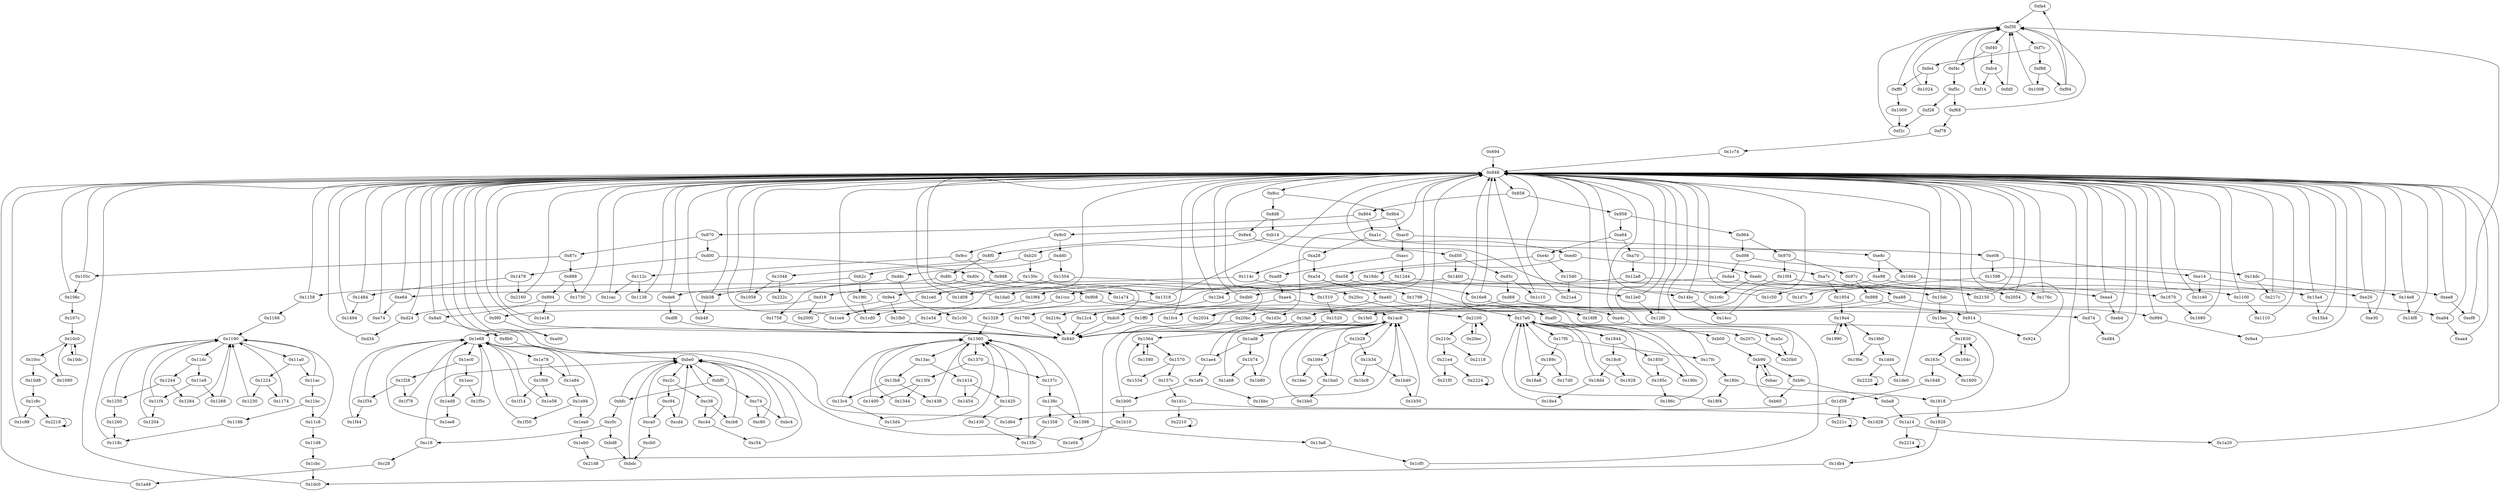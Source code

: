 digraph "" {
	"0xfa4"	 [opcode="[u'ldr', u'mov', u'ldr', u'str', u'ldr', u'add', u'str', u'b']"];
	"0xf30"	 [opcode="[u'mov', u'ldr', u'cmp', u'b']"];
	"0xfa4" -> "0xf30";
	"0xc0c"	 [opcode="[u'ldr', u'cmp', u'b']"];
	"0xc18"	 [opcode="[u'ldr', u'cmp', u'mov', u'b']"];
	"0xc0c" -> "0xc18";
	"0xbd8"	 [opcode="[u'mov']"];
	"0xc0c" -> "0xbd8";
	"0xc94"	 [opcode="[u'ldr', u'cmp', u'b']"];
	"0xca0"	 [opcode="[u'ldr', u'cmp', u'mov', u'b']"];
	"0xc94" -> "0xca0";
	"0xcd4"	 [opcode="[u'ldr', u'mov', u'ldr', u'mov', u'strb', u'mov', u'mov', u'ldr', u'add', u'str', u'b']"];
	"0xc94" -> "0xcd4";
	"0xd18"	 [opcode="[u'ldr', u'cmp', u'b']"];
	"0xd24"	 [opcode="[u'ldr', u'cmp', u'mov', u'b']"];
	"0xd18" -> "0xd24";
	"0x2000"	 [opcode="[u'ldr', u'str', u'str', u'mov', u'mov', u'mov', u'bl', u'mov', u'ldr', u'ldr', u'ldr', u'mov', u'b']"];
	"0xd18" -> "0x2000";
	"0x17e0"	 [opcode="[u'mov', u'ldr', u'cmp', u'b']"];
	"0x17f0"	 [opcode="[u'ldr', u'cmp', u'b']"];
	"0x17e0" -> "0x17f0";
	"0x1844"	 [opcode="[u'ldr', u'cmp', u'b']"];
	"0x17e0" -> "0x1844";
	"0xe58"	 [opcode="[u'ldr', u'cmp', u'b']"];
	"0x207c"	 [opcode="[u'ldr', u'str', u'str', u'mov', u'mov', u'mov', u'bl', u'mov', u'ldr', u'ldr', u'ldr', u'mov', u'add']"];
	"0xe58" -> "0x207c";
	"0xe64"	 [opcode="[u'ldr', u'cmp', u'mov', u'b']"];
	"0xe58" -> "0xe64";
	"0x1850"	 [opcode="[u'ldr', u'cmp', u'b']"];
	"0x185c"	 [opcode="[u'ldr', u'cmp', u'mov', u'b']"];
	"0x1850" -> "0x185c";
	"0x190c"	 [opcode="[u'str', u'mov', u'ldr', u'cmp', u'ldr', u'mov', u'b']"];
	"0x1850" -> "0x190c";
	"0x1990"	 [opcode="[u'ldr', u'ldr', u'add', u'str', u'mov']"];
	"0x19a4"	 [opcode="[u'ldr', u'cmp', u'b']"];
	"0x1990" -> "0x19a4";
	"0x1494"	 [opcode="[u'ldr', u'cmp', u'mov', u'mov', u'strb', u'ldr', u'b']"];
	"0x848"	 [opcode="[u'mov', u'ldr', u'cmp', u'b']"];
	"0x1494" -> "0x848";
	"0xd84"	 [opcode="[u'ldr', u'ldrb', u'strb', u'ldr', u'b']"];
	"0xd84" -> "0x848";
	"0x1798"	 [opcode="[u'ldr', u'ldr', u'b']"];
	"0x1798" -> "0x17e0";
	"0x1284"	 [opcode="[u'ldr', u'ldr', u'mov', u'strb', u'mov', u'ldr', u'add', u'str', u'b']"];
	"0x1190"	 [opcode="[u'mov', u'ldr', u'cmp', u'b']"];
	"0x1284" -> "0x1190";
	"0x164c"	 [opcode="[u'ldr', u'ldr', u'add', u'str', u'mov', u'b']"];
	"0x1630"	 [opcode="[u'ldr', u'cmp', u'b']"];
	"0x164c" -> "0x1630";
	"0x9e4"	 [opcode="[u'ldr', u'cmp', u'b']"];
	"0x1fb0"	 [opcode="[u'ldrb', u'ldr', u'ldr', u'b']"];
	"0x9e4" -> "0x1fb0";
	"0x9f0"	 [opcode="[u'ldr', u'cmp', u'mov', u'b']"];
	"0x9e4" -> "0x9f0";
	"0x10f4"	 [opcode="[u'ldr', u'cmp', u'b']"];
	"0x20bc"	 [opcode="[u'ldrb', u'ldr', u'ldr', u'b']"];
	"0x10f4" -> "0x20bc";
	"0x1100"	 [opcode="[u'ldr', u'cmp', u'mov', u'b']"];
	"0x10f4" -> "0x1100";
	"0x21e4"	 [opcode="[u'ldr', u'cmp', u'b']"];
	"0x2224"	 [opcode="[u'b']"];
	"0x21e4" -> "0x2224";
	"0x21f0"	 [opcode="[u'ldr', u'mov', u'strb', u'ldr', u'sub', u'str', u'ldr', u'b']"];
	"0x21e4" -> "0x21f0";
	"0x186c"	 [opcode="[u'ldr', u'mov', u'ldr', u'str', u'ldr', u'add', u'str', u'b']"];
	"0x186c" -> "0x17e0";
	"0x16f8"	 [opcode="[u'ldr', u'ldr', u'smull', u'asr', u'add', u'str', u'ldr', u'b']"];
	"0x16f8" -> "0x848";
	"0x13c4"	 [opcode="[u'ldr', u'cmp', u'mov', u'b']"];
	"0x1360"	 [opcode="[u'mov', u'ldr', u'cmp', u'b']"];
	"0x13c4" -> "0x1360";
	"0x13d4"	 [opcode="[u'ldr', u'mov', u'ldr', u'str', u'ldr', u'add', u'str', u'b']"];
	"0x13c4" -> "0x13d4";
	"0xcb8"	 [opcode="[u'str', u'mov', u'ldr', u'cmp', u'ldr', u'mov', u'b']"];
	"0xbe0"	 [opcode="[u'mov', u'ldr', u'cmp', u'b']"];
	"0xcb8" -> "0xbe0";
	"0x1648"	 [opcode="[u'b']"];
	"0x1d58"	 [opcode="[u'ldr', u'cmp', u'b']"];
	"0x1648" -> "0x1d58";
	"0xcb0"	 [opcode="[u'ldr', u'b']"];
	"0xbdc"	 [opcode="[u'ldr']"];
	"0xcb0" -> "0xbdc";
	"0x185c" -> "0x17e0";
	"0x185c" -> "0x186c";
	"0x2100"	 [opcode="[u'ldr', u'cmp', u'b']"];
	"0x20ec"	 [opcode="[u'ldr', u'ldr', u'add', u'str', u'mov']"];
	"0x2100" -> "0x20ec";
	"0x210c"	 [opcode="[u'ldr', u'cmp', u'b']"];
	"0x2100" -> "0x210c";
	"0x87c"	 [opcode="[u'ldr', u'cmp', u'b']"];
	"0x888"	 [opcode="[u'ldr', u'cmp', u'b']"];
	"0x87c" -> "0x888";
	"0x105c"	 [opcode="[u'ldr', u'cmp', u'ldr', u'b']"];
	"0x87c" -> "0x105c";
	"0x988"	 [opcode="[u'ldr', u'cmp', u'b']"];
	"0x994"	 [opcode="[u'ldr', u'cmp', u'mov', u'b']"];
	"0x988" -> "0x994";
	"0x1fa0"	 [opcode="[u'ldrb', u'ldr', u'ldr', u'b']"];
	"0x988" -> "0x1fa0";
	"0x1ac8"	 [opcode="[u'mov', u'ldr', u'cmp', u'b']"];
	"0x1ad8"	 [opcode="[u'ldr', u'cmp', u'b']"];
	"0x1ac8" -> "0x1ad8";
	"0x1b28"	 [opcode="[u'ldr', u'cmp', u'b']"];
	"0x1ac8" -> "0x1b28";
	"0x1e68"	 [opcode="[u'mov', u'ldr', u'cmp', u'b']"];
	"0x1e78"	 [opcode="[u'ldr', u'cmp', u'b']"];
	"0x1e68" -> "0x1e78";
	"0x1ec0"	 [opcode="[u'ldr', u'cmp', u'b']"];
	"0x1e68" -> "0x1ec0";
	"0x1a14"	 [opcode="[u'ldr', u'cmp', u'b']"];
	"0x1a20"	 [opcode="[u'ldr', u'mov', u'strb', u'ldr', u'sub', u'str', u'ldr', u'b']"];
	"0x1a14" -> "0x1a20";
	"0x2214"	 [opcode="[u'b']"];
	"0x1a14" -> "0x2214";
	"0x97c"	 [opcode="[u'ldr', u'cmp', u'b']"];
	"0x97c" -> "0x988";
	"0x176c"	 [opcode="[u'ldr', u'ldr', u'b']"];
	"0x97c" -> "0x176c";
	"0x1c6c"	 [opcode="[u'ldr', u'b']"];
	"0x1c6c" -> "0x848";
	"0xb38"	 [opcode="[u'ldr', u'cmp', u'mov', u'b']"];
	"0xb38" -> "0x848";
	"0xb48"	 [opcode="[u'ldrb', u'ldr', u'ldr', u'cmp', u'mov', u'b']"];
	"0xb38" -> "0xb48";
	"0x1420"	 [opcode="[u'ldr', u'cmp', u'mov', u'b']"];
	"0x1420" -> "0x1360";
	"0x1430"	 [opcode="[u'ldr', u'b']"];
	"0x1420" -> "0x1430";
	"0x870"	 [opcode="[u'ldr', u'cmp', u'b']"];
	"0x870" -> "0x87c";
	"0xd00"	 [opcode="[u'ldr', u'cmp', u'b']"];
	"0x870" -> "0xd00";
	"0x1cd0"	 [opcode="[u'ldr', u'sub', u'ldr', u'b']"];
	"0x1cd0" -> "0x848";
	"0x2034"	 [opcode="[u'ldr', u'cmp', u'mov', u'mov', u'strb', u'ldr', u'b']"];
	"0x2034" -> "0x848";
	"0x1250"	 [opcode="[u'ldr', u'cmp', u'mov', u'b']"];
	"0x1260"	 [opcode="[u'ldr', u'b']"];
	"0x1250" -> "0x1260";
	"0x1250" -> "0x1190";
	"0x8e4"	 [opcode="[u'ldr', u'cmp', u'b']"];
	"0x8f0"	 [opcode="[u'ldr', u'cmp', u'b']"];
	"0x8e4" -> "0x8f0";
	"0xd50"	 [opcode="[u'ldr', u'cmp', u'b']"];
	"0x8e4" -> "0xd50";
	"0x1158"	 [opcode="[u'ldr', u'cmp', u'mov', u'b']"];
	"0x1158" -> "0x848";
	"0x1168"	 [opcode="[u'ldr', u'ldr', u'b']"];
	"0x1158" -> "0x1168";
	"0x1b00"	 [opcode="[u'ldr', u'cmp', u'mov', u'b']"];
	"0x1b00" -> "0x1ac8";
	"0x1b10"	 [opcode="[u'b']"];
	"0x1b00" -> "0x1b10";
	"0x970"	 [opcode="[u'ldr', u'cmp', u'b']"];
	"0x970" -> "0x10f4";
	"0x970" -> "0x97c";
	"0xe14"	 [opcode="[u'ldr', u'cmp', u'b']"];
	"0x1c40"	 [opcode="[u'ldr', u'ldr', u'b']"];
	"0xe14" -> "0x1c40";
	"0xe20"	 [opcode="[u'ldr', u'cmp', u'mov', u'b']"];
	"0xe14" -> "0xe20";
	"0x1510"	 [opcode="[u'ldr', u'cmp', u'mov', u'b']"];
	"0x1510" -> "0x848";
	"0x1520"	 [opcode="[u'ldr', u'ldr', u'str', u'ldr', u'b']"];
	"0x1510" -> "0x1520";
	"0x11ac"	 [opcode="[u'ldr', u'cmp', u'mov', u'b']"];
	"0x11bc"	 [opcode="[u'ldr', u'cmp', u'b']"];
	"0x11ac" -> "0x11bc";
	"0x11ac" -> "0x1190";
	"0xfe4"	 [opcode="[u'ldr', u'cmp', u'b']"];
	"0xff0"	 [opcode="[u'ldr', u'cmp', u'mov', u'b']"];
	"0xfe4" -> "0xff0";
	"0x1024"	 [opcode="[u'ldr', u'ldr', u'mov', u'strb', u'mov', u'ldr', u'add', u'str', u'b']"];
	"0xfe4" -> "0x1024";
	"0xa28"	 [opcode="[u'ldr', u'cmp', u'b']"];
	"0xa34"	 [opcode="[u'ldr', u'cmp', u'b']"];
	"0xa28" -> "0xa34";
	"0x114c"	 [opcode="[u'ldr', u'cmp', u'b']"];
	"0xa28" -> "0x114c";
	"0xf94"	 [opcode="[u'ldr', u'cmp', u'mov', u'b']"];
	"0xf94" -> "0xfa4";
	"0xf94" -> "0xf30";
	"0x1454"	 [opcode="[u'ldr', u'ldr', u'mov', u'strb', u'mov', u'ldr', u'add', u'str', u'b']"];
	"0x1454" -> "0x1360";
	"0x1328"	 [opcode="[u'ldr', u'ldr', u'smull', u'asr', u'add', u'ldr', u'b']"];
	"0x1328" -> "0x1360";
	"0xf88"	 [opcode="[u'ldr', u'cmp', u'b']"];
	"0xf88" -> "0xf94";
	"0x1008"	 [opcode="[u'str', u'mov', u'ldr', u'cmp', u'ldr', u'mov', u'b']"];
	"0xf88" -> "0x1008";
	"0x180c"	 [opcode="[u'ldr', u'cmp', u'b']"];
	"0x18f4"	 [opcode="[u'ldr', u'mov', u'b']"];
	"0x180c" -> "0x18f4";
	"0x1818"	 [opcode="[u'ldr', u'cmp', u'mov', u'b']"];
	"0x180c" -> "0x1818";
	"0xbf0"	 [opcode="[u'ldr', u'cmp', u'b']"];
	"0xbe0" -> "0xbf0";
	"0xc2c"	 [opcode="[u'ldr', u'cmp', u'b']"];
	"0xbe0" -> "0xc2c";
	"0x11e8"	 [opcode="[u'ldr', u'cmp', u'b']"];
	"0x1268"	 [opcode="[u'str', u'mov', u'ldr', u'cmp', u'ldr', u'mov', u'b']"];
	"0x11e8" -> "0x1268";
	"0x11f4"	 [opcode="[u'ldr', u'cmp', u'mov', u'b']"];
	"0x11e8" -> "0x11f4";
	"0x12b4"	 [opcode="[u'ldr', u'cmp', u'mov', u'b']"];
	"0x12b4" -> "0x848";
	"0x12c4"	 [opcode="[u'ldrb', u'ldr', u'ldr', u'b']"];
	"0x12b4" -> "0x12c4";
	"0x1600"	 [opcode="[u'ldr', u'ldr', u'ldr', u'mov', u'add', u'strb', u'ldr', u'str', u'ldr', u'add', u'str', u'ldr']"];
	"0x1600" -> "0x1630";
	"0x1c8c"	 [opcode="[u'ldr', u'cmp', u'b']"];
	"0x2218"	 [opcode="[u'b']"];
	"0x1c8c" -> "0x2218";
	"0x1c98"	 [opcode="[u'ldr', u'mov', u'strb', u'ldr', u'b']"];
	"0x1c8c" -> "0x1c98";
	"0xd68"	 [opcode="[u'ldr', u'cmp', u'b']"];
	"0xd68" -> "0x2034";
	"0xd74"	 [opcode="[u'ldr', u'cmp', u'mov', u'b']"];
	"0xd68" -> "0xd74";
	"0xc44"	 [opcode="[u'ldr', u'cmp', u'mov', u'b']"];
	"0xc44" -> "0xbe0";
	"0xc54"	 [opcode="[u'ldr', u'mov', u'ldr', u'str', u'ldr', u'add', u'str', u'b']"];
	"0xc44" -> "0xc54";
	"0xa94"	 [opcode="[u'ldr', u'cmp', u'mov', u'b']"];
	"0xa94" -> "0x848";
	"0xaa4"	 [opcode="[u'ldr', u'cmp', u'mov', u'mov', u'strb', u'ldr', u'b']"];
	"0xa94" -> "0xaa4";
	"0xef8"	 [opcode="[u'ldr', u'ldr', u'smull', u'asr', u'add', u'ldr', u'b']"];
	"0xef8" -> "0xf30";
	"0x217c"	 [opcode="[u'ldr', u'str', u'ldr', u'ldr', u'ldr', u'ldr', u'ldr', u'cmp', u'mov', u'b']"];
	"0x217c" -> "0x848";
	"0xdc0"	 [opcode="[u'ldrb', u'ldr', u'ldr', u'b']"];
	"0x840"	 [opcode="[u'cmp', u'mov']"];
	"0xdc0" -> "0x840";
	"0x20b0"	 [opcode="[u'str', u'ldr', u'b']"];
	"0x207c" -> "0x20b0";
	"0x1d08"	 [opcode="[u'ldr', u'sub', u'ldr', u'b']"];
	"0x1d08" -> "0x848";
	"0xacc"	 [opcode="[u'ldr', u'cmp', u'b']"];
	"0xad8"	 [opcode="[u'ldr', u'cmp', u'b']"];
	"0xacc" -> "0xad8";
	"0x12d4"	 [opcode="[u'ldr', u'cmp', u'b']"];
	"0xacc" -> "0x12d4";
	"0xf28"	 [opcode="[u'mov']"];
	"0xf2c"	 [opcode="[u'ldr']"];
	"0xf28" -> "0xf2c";
	"0xca0" -> "0xcb0";
	"0xca0" -> "0xbe0";
	"0x1670"	 [opcode="[u'ldr', u'cmp', u'mov', u'b']"];
	"0x1670" -> "0x848";
	"0x1680"	 [opcode="[u'ldr', u'cmp', u'mov', u'mov', u'strb', u'ldr', u'b']"];
	"0x1670" -> "0x1680";
	"0x1ba0"	 [opcode="[u'ldr', u'cmp', u'mov', u'b']"];
	"0x1ba0" -> "0x1ac8";
	"0x1bb0"	 [opcode="[u'ldr', u'ldr', u'b']"];
	"0x1ba0" -> "0x1bb0";
	"0x1db4"	 [opcode="[u'ldr', u'ldr', u'mvn']"];
	"0x1dc0"	 [opcode="[u'mla', u'ldr', u'b']"];
	"0x1db4" -> "0x1dc0";
	"0x21a4"	 [opcode="[u'ldr', u'str', u'str', u'mov', u'mov', u'mov', u'bl', u'mov', u'ldr', u'ldr', u'ldr', u'mov', u'b']"];
	"0x21a4" -> "0x848";
	"0x107c"	 [opcode="[u'ldr', u'ldr', u'str', u'ldr', u'b']"];
	"0x10c0"	 [opcode="[u'ldr', u'cmp', u'b']"];
	"0x107c" -> "0x10c0";
	"0xac0"	 [opcode="[u'ldr', u'cmp', u'b']"];
	"0xac0" -> "0xacc";
	"0xe8c"	 [opcode="[u'ldr', u'cmp', u'b']"];
	"0xac0" -> "0xe8c";
	"0x1110"	 [opcode="[u'ldr', u'cmp', u'mov', u'mov', u'strb', u'ldr', u'b']"];
	"0x1110" -> "0x848";
	"0x18f4" -> "0x17e0";
	"0x1b74"	 [opcode="[u'ldr', u'cmp', u'b']"];
	"0x1ad8" -> "0x1b74";
	"0x1ae4"	 [opcode="[u'ldr', u'cmp', u'mov', u'b']"];
	"0x1ad8" -> "0x1ae4";
	"0x1a20" -> "0x848";
	"0xdd0"	 [opcode="[u'ldr', u'cmp', u'b']"];
	"0xddc"	 [opcode="[u'ldr', u'cmp', u'b']"];
	"0xdd0" -> "0xddc";
	"0x1504"	 [opcode="[u'ldr', u'cmp', u'b']"];
	"0xdd0" -> "0x1504";
	"0x1e34"	 [opcode="[u'ldr', u'ldr', u'b']"];
	"0x1e34" -> "0x1e68";
	"0x1b40"	 [opcode="[u'ldr', u'cmp', u'mov', u'b']"];
	"0x1b40" -> "0x1ac8";
	"0x1b50"	 [opcode="[u'ldr', u'mov', u'ldr', u'str', u'ldr', u'add', u'str', u'b']"];
	"0x1b40" -> "0x1b50";
	"0x19f4"	 [opcode="[u'mov', u'b']"];
	"0xad8" -> "0x19f4";
	"0xae4"	 [opcode="[u'ldr', u'cmp', u'b']"];
	"0xad8" -> "0xae4";
	"0x1de0"	 [opcode="[u'ldr', u'mov', u'strb', u'ldr', u'sub', u'str', u'ldr', u'b']"];
	"0x1de0" -> "0x848";
	"0x17fc"	 [opcode="[u'ldr', u'cmp', u'mov', u'b']"];
	"0x17fc" -> "0x17e0";
	"0x17fc" -> "0x180c";
	"0xa64"	 [opcode="[u'ldr', u'cmp', u'b']"];
	"0xe4c"	 [opcode="[u'ldr', u'cmp', u'b']"];
	"0xa64" -> "0xe4c";
	"0xa70"	 [opcode="[u'ldr', u'cmp', u'b']"];
	"0xa64" -> "0xa70";
	"0xbfc"	 [opcode="[u'ldr', u'cmp', u'mov', u'b']"];
	"0xbf0" -> "0xbfc";
	"0xc74"	 [opcode="[u'ldr', u'cmp', u'b']"];
	"0xbf0" -> "0xc74";
	"0xe4c" -> "0xe58";
	"0x15d0"	 [opcode="[u'ldr', u'cmp', u'b']"];
	"0xe4c" -> "0x15d0";
	"0x8b0"	 [opcode="[u'ldr', u'ldr', u'smull', u'asr', u'add', u'ldr', u'b']"];
	"0x8b0" -> "0xbe0";
	"0x13ac"	 [opcode="[u'ldr', u'cmp', u'b']"];
	"0x1360" -> "0x13ac";
	"0x1370"	 [opcode="[u'ldr', u'cmp', u'b']"];
	"0x1360" -> "0x1370";
	"0x8cc"	 [opcode="[u'ldr', u'cmp', u'b']"];
	"0x848" -> "0x8cc";
	"0x858"	 [opcode="[u'ldr', u'cmp', u'b']"];
	"0x848" -> "0x858";
	"0x924"	 [opcode="[u'mov', u'str', u'str', u'mov', u'mov', u'mov', u'bl', u'mov', u'ldr', u'ldr', u'ldr', u'mov', u'b']"];
	"0x924" -> "0x848";
	"0x1ed8"	 [opcode="[u'ldr', u'cmp', u'mov', u'b']"];
	"0x1ed8" -> "0x1e68";
	"0x1ee8"	 [opcode="[u'ldr', u'mov', u'ldr', u'str', u'ldr', u'add', u'str', u'b']"];
	"0x1ed8" -> "0x1ee8";
	"0x1168" -> "0x1190";
	"0x1c30"	 [opcode="[u'ldrb', u'ldr', u'ldr', u'b']"];
	"0x1c30" -> "0x840";
	"0x840" -> "0x848";
	"0xba8"	 [opcode="[u'b']"];
	"0xba8" -> "0x1a14";
	"0x1f28"	 [opcode="[u'ldr', u'cmp', u'b']"];
	"0x1f78"	 [opcode="[u'ldr', u'ldr', u'mov', u'strb', u'mov', u'ldr', u'add', u'str', u'b']"];
	"0x1f28" -> "0x1f78";
	"0x1f34"	 [opcode="[u'ldr', u'cmp', u'mov', u'b']"];
	"0x1f28" -> "0x1f34";
	"0x1e84"	 [opcode="[u'ldr', u'cmp', u'mov', u'b']"];
	"0x1e84" -> "0x1e68";
	"0x1e94"	 [opcode="[u'ldr', u'cmp', u'b']"];
	"0x1e84" -> "0x1e94";
	"0x1b34"	 [opcode="[u'ldr', u'cmp', u'b']"];
	"0x1b34" -> "0x1b40";
	"0x1bc8"	 [opcode="[u'str', u'mov', u'ldr', u'cmp', u'ldr', u'mov', u'b']"];
	"0x1b34" -> "0x1bc8";
	"0xf40"	 [opcode="[u'ldr', u'cmp', u'b']"];
	"0xf4c"	 [opcode="[u'ldr', u'cmp', u'mov', u'b']"];
	"0xf40" -> "0xf4c";
	"0xfc4"	 [opcode="[u'ldr', u'cmp', u'b']"];
	"0xf40" -> "0xfc4";
	"0x1000"	 [opcode="[u'ldr', u'b']"];
	"0xff0" -> "0x1000";
	"0xff0" -> "0xf30";
	"0xd24" -> "0x848";
	"0xd34"	 [opcode="[u'ldr', u'cmp', u'mov', u'mov', u'strb', u'ldr', u'b']"];
	"0xd24" -> "0xd34";
	"0xddc" -> "0x1c30";
	"0xde8"	 [opcode="[u'ldr', u'cmp', u'mov', u'b']"];
	"0xddc" -> "0xde8";
	"0x1c40" -> "0x848";
	"0xc80"	 [opcode="[u'ldr', u'ldr', u'str', u'mov', u'b']"];
	"0xc80" -> "0xbe0";
	"0x17f0" -> "0x17fc";
	"0x189c"	 [opcode="[u'ldr', u'cmp', u'b']"];
	"0x17f0" -> "0x189c";
	"0x20b0" -> "0x848";
	"0xbfc" -> "0xc0c";
	"0xbfc" -> "0xbe0";
	"0x2218" -> "0x2218";
	"0x1f44"	 [opcode="[u'ldr', u'ldr', u'b']"];
	"0x1f44" -> "0x1e68";
	"0x1844" -> "0x1850";
	"0x18c8"	 [opcode="[u'ldr', u'cmp', u'b']"];
	"0x1844" -> "0x18c8";
	"0x11c8"	 [opcode="[u'ldr', u'cmp', u'mov', u'b']"];
	"0x11d8"	 [opcode="[u'b']"];
	"0x11c8" -> "0x11d8";
	"0x11c8" -> "0x1190";
	"0xbac"	 [opcode="[u'ldr', u'ldr', u'add', u'str', u'mov', u'b']"];
	"0xb90"	 [opcode="[u'ldr', u'cmp', u'b']"];
	"0xbac" -> "0xb90";
	"0xf5c"	 [opcode="[u'ldr', u'cmp', u'b']"];
	"0xf4c" -> "0xf5c";
	"0xf4c" -> "0xf30";
	"0x1484"	 [opcode="[u'ldr', u'cmp', u'mov', u'b']"];
	"0x1484" -> "0x1494";
	"0x1484" -> "0x848";
	"0xeb4"	 [opcode="[u'ldrb', u'ldr', u'cmp', u'ldr', u'ldr', u'mov', u'b']"];
	"0xeb4" -> "0x848";
	"0xd98"	 [opcode="[u'ldr', u'cmp', u'b']"];
	"0xda4"	 [opcode="[u'ldr', u'cmp', u'b']"];
	"0xd98" -> "0xda4";
	"0x14dc"	 [opcode="[u'ldr', u'cmp', u'b']"];
	"0xd98" -> "0x14dc";
	"0x1cac"	 [opcode="[u'ldr', u'str', u'ldr', u'b']"];
	"0x1cac" -> "0x848";
	"0x1730"	 [opcode="[u'ldr', u'ldr', u'smull', u'asr', u'add', u'str', u'ldr', u'b']"];
	"0x888" -> "0x1730";
	"0x894"	 [opcode="[u'ldr', u'cmp', u'b']"];
	"0x888" -> "0x894";
	"0x21d8"	 [opcode="[u'ldr', u'b']"];
	"0x21d8" -> "0x848";
	"0x9cc"	 [opcode="[u'ldr', u'cmp', u'b']"];
	"0x9d8"	 [opcode="[u'ldr', u'cmp', u'b']"];
	"0x9cc" -> "0x9d8";
	"0x112c"	 [opcode="[u'ldr', u'cmp', u'b']"];
	"0x9cc" -> "0x112c";
	"0x9d8" -> "0x9e4";
	"0x1780"	 [opcode="[u'ldrb', u'ldr', u'ldr', u'b']"];
	"0x9d8" -> "0x1780";
	"0x1730" -> "0x848";
	"0x16e8"	 [opcode="[u'ldr', u'cmp', u'mov', u'b']"];
	"0x16e8" -> "0x16f8";
	"0x16e8" -> "0x848";
	"0xc38"	 [opcode="[u'ldr', u'cmp', u'b']"];
	"0xc38" -> "0xcb8";
	"0xc38" -> "0xc44";
	"0x19fc"	 [opcode="[u'ldr', u'b']"];
	"0x19fc" -> "0x1cd0";
	"0x13d4" -> "0x1360";
	"0x11bc" -> "0x11c8";
	"0x1188"	 [opcode="[u'mov']"];
	"0x11bc" -> "0x1188";
	"0x1630" -> "0x164c";
	"0x163c"	 [opcode="[u'ldr', u'cmp', u'b']"];
	"0x1630" -> "0x163c";
	"0x15a4"	 [opcode="[u'ldr', u'cmp', u'mov', u'b']"];
	"0x15a4" -> "0x848";
	"0x15b4"	 [opcode="[u'str', u'ldr', u'ldr', u'ldr', u'cmp', u'mov', u'b']"];
	"0x15a4" -> "0x15b4";
	"0x1d7c"	 [opcode="[u'ldr', u'cmp', u'mov', u'mov', u'strb', u'ldr', u'b']"];
	"0x1d7c" -> "0x848";
	"0x1bec"	 [opcode="[u'ldr', u'ldr', u'mov', u'strb', u'mov', u'ldr', u'add', u'str', u'b']"];
	"0x1bec" -> "0x1ac8";
	"0x9c0"	 [opcode="[u'ldr', u'cmp', u'b']"];
	"0x9c0" -> "0xdd0";
	"0x9c0" -> "0x9cc";
	"0x1e78" -> "0x1e84";
	"0x1f08"	 [opcode="[u'ldr', u'cmp', u'b']"];
	"0x1e78" -> "0x1f08";
	"0x1da0"	 [opcode="[u'ldr', u'ldr', u'str', u'ldr', u'b']"];
	"0x1da0" -> "0x848";
	"0x138c"	 [opcode="[u'ldr', u'cmp', u'b']"];
	"0x1398"	 [opcode="[u'ldr', u'cmp', u'mov', u'b']"];
	"0x138c" -> "0x1398";
	"0x1358"	 [opcode="[u'mov']"];
	"0x138c" -> "0x1358";
	"0x1024" -> "0xf30";
	"0xe64" -> "0x848";
	"0xe74"	 [opcode="[u'ldr', u'ldr', u'ldrb', u'str', u'ldr', u'b']"];
	"0xe64" -> "0xe74";
	"0x1ce4"	 [opcode="[u'str', u'ldr', u'b']"];
	"0x19f4" -> "0x1ce4";
	"0x163c" -> "0x1648";
	"0x163c" -> "0x1600";
	"0xb9c"	 [opcode="[u'ldr', u'cmp', u'b']"];
	"0xb9c" -> "0xba8";
	"0xb60"	 [opcode="[u'ldr', u'ldr', u'ldr', u'mov', u'add', u'strb', u'ldr', u'str', u'ldr', u'add', u'str', u'ldr']"];
	"0xb9c" -> "0xb60";
	"0x8fc"	 [opcode="[u'ldr', u'cmp', u'b']"];
	"0x8f0" -> "0x8fc";
	"0x1048"	 [opcode="[u'ldr', u'cmp', u'mov', u'b']"];
	"0x8f0" -> "0x1048";
	"0xa1c"	 [opcode="[u'ldr', u'cmp', u'b']"];
	"0xa1c" -> "0xa28";
	"0xe08"	 [opcode="[u'ldr', u'cmp', u'b']"];
	"0xa1c" -> "0xe08";
	"0x1fc4"	 [opcode="[u'ldr', u'cmp', u'mov', u'mov', u'strb', u'ldr', u'b']"];
	"0x1fc4" -> "0x848";
	"0xb00"	 [opcode="[u'ldr', u'ldr', u'str', u'ldr', u'b']"];
	"0xb00" -> "0xb90";
	"0x1ce0"	 [opcode="[u'mov']"];
	"0x1ce0" -> "0x1ce4";
	"0x1ce4" -> "0x848";
	"0x18e4"	 [opcode="[u'ldr', u'ldr', u'b']"];
	"0x18e4" -> "0x17e0";
	"0x2000" -> "0x848";
	"0x14cc"	 [opcode="[u'ldr', u'sub', u'ldr', u'b']"];
	"0x14cc" -> "0x848";
	"0x1244"	 [opcode="[u'ldr', u'cmp', u'b']"];
	"0x1244" -> "0x1284";
	"0x1244" -> "0x1250";
	"0x1f5c"	 [opcode="[u'str', u'mov', u'ldr', u'cmp', u'ldr', u'mov', u'b']"];
	"0x1f5c" -> "0x1e68";
	"0x1ab8"	 [opcode="[u'ldr', u'cmp', u'mov', u'mov']"];
	"0x1b74" -> "0x1ab8";
	"0x1b80"	 [opcode="[u'ldr', u'ldr', u'str', u'mov', u'b']"];
	"0x1b74" -> "0x1b80";
	"0x964"	 [opcode="[u'ldr', u'cmp', u'b']"];
	"0x964" -> "0x970";
	"0x964" -> "0xd98";
	"0x1c74"	 [opcode="[u'mov', u'mul', u'str', u'ldr', u'b']"];
	"0x1c74" -> "0x848";
	"0x1a74"	 [opcode="[u'ldr', u'ldr', u'smull', u'asr', u'add', u'str', u'ldr', u'ldr', u'b']"];
	"0x1a74" -> "0x1ac8";
	"0x15d0" -> "0x21a4";
	"0x15dc"	 [opcode="[u'ldr', u'cmp', u'mov', u'b']"];
	"0x15d0" -> "0x15dc";
	"0x112c" -> "0x1cac";
	"0x1138"	 [opcode="[u'ldr', u'cmp', u'mov', u'ldr', u'b']"];
	"0x112c" -> "0x1138";
	"0x1564"	 [opcode="[u'ldr', u'cmp', u'b']"];
	"0x1580"	 [opcode="[u'ldr', u'ldr', u'add', u'str', u'mov', u'b']"];
	"0x1564" -> "0x1580";
	"0x1570"	 [opcode="[u'ldr', u'cmp', u'b']"];
	"0x1564" -> "0x1570";
	"0xe08" -> "0xe14";
	"0x1598"	 [opcode="[u'ldr', u'cmp', u'b']"];
	"0xe08" -> "0x1598";
	"0x1680" -> "0x848";
	"0x1c98" -> "0x848";
	"0xb90" -> "0xbac";
	"0xb90" -> "0xb9c";
	"0x1758"	 [opcode="[u'ldrb', u'ldr', u'ldr', u'b']"];
	"0x8fc" -> "0x1758";
	"0x908"	 [opcode="[u'ldr', u'cmp', u'b']"];
	"0x8fc" -> "0x908";
	"0x20bc" -> "0x840";
	"0x1ea0"	 [opcode="[u'ldr', u'cmp', u'mov', u'b']"];
	"0x1ea0" -> "0x1e68";
	"0x1eb0"	 [opcode="[u'b']"];
	"0x1ea0" -> "0x1eb0";
	"0x20ec" -> "0x2100";
	"0x1230"	 [opcode="[u'ldr', u'ldr', u'str', u'mov', u'b']"];
	"0x1230" -> "0x1190";
	"0x15dc" -> "0x848";
	"0x15ec"	 [opcode="[u'ldr', u'ldr', u'str', u'ldr', u'b']"];
	"0x15dc" -> "0x15ec";
	"0xf14"	 [opcode="[u'ldr', u'cmp', u'mov', u'mov', u'b']"];
	"0xf14" -> "0xf30";
	"0x12f0"	 [opcode="[u'ldr', u'cmp', u'mov', u'mov', u'strb', u'ldr', u'b']"];
	"0x12f0" -> "0x848";
	"0xe98"	 [opcode="[u'ldr', u'cmp', u'b']"];
	"0xea4"	 [opcode="[u'ldr', u'cmp', u'mov', u'b']"];
	"0xe98" -> "0xea4";
	"0x1c50"	 [opcode="[u'ldr', u'cmp', u'mov', u'mov', u'strb', u'ldr', u'b']"];
	"0xe98" -> "0x1c50";
	"0x106c"	 [opcode="[u'ldr', u'cmp', u'mov', u'b']"];
	"0x106c" -> "0x107c";
	"0x106c" -> "0x848";
	"0xc74" -> "0xc80";
	"0xbc4"	 [opcode="[u'ldr', u'cmp', u'mov', u'mov', u'b']"];
	"0xc74" -> "0xbc4";
	"0x10dc"	 [opcode="[u'ldr', u'ldr', u'add', u'str', u'mov', u'b']"];
	"0x10dc" -> "0x10c0";
	"0x1d3c"	 [opcode="[u'ldrb', u'ldr', u'ldr', u'b']"];
	"0x1d3c" -> "0x840";
	"0xe74" -> "0x848";
	"0xe30"	 [opcode="[u'ldr', u'cmp', u'mov', u'mov', u'strb', u'ldr', u'b']"];
	"0xe30" -> "0x848";
	"0xd74" -> "0xd84";
	"0xd74" -> "0x848";
	"0xfc4" -> "0xf14";
	"0xfd0"	 [opcode="[u'ldr', u'ldr', u'str', u'mov', u'b']"];
	"0xfc4" -> "0xfd0";
	"0x1828"	 [opcode="[u'b']"];
	"0x1828" -> "0x1db4";
	"0xa88"	 [opcode="[u'ldr', u'cmp', u'b']"];
	"0xa88" -> "0xa94";
	"0x1fe0"	 [opcode="[u'ldrb', u'ldr', u'ldr', u'b']"];
	"0xa88" -> "0x1fe0";
	"0x190c" -> "0x17e0";
	"0x19bc"	 [opcode="[u'ldr', u'ldr', u'ldr', u'mov', u'add', u'strb', u'ldr', u'str', u'ldr', u'add', u'str', u'ldr', u'b']"];
	"0x19bc" -> "0x19a4";
	"0xee8"	 [opcode="[u'ldr', u'cmp', u'mov', u'b']"];
	"0xee8" -> "0xef8";
	"0xee8" -> "0x848";
	"0x1414"	 [opcode="[u'ldr', u'cmp', u'b']"];
	"0x13ac" -> "0x1414";
	"0x13b8"	 [opcode="[u'ldr', u'cmp', u'b']"];
	"0x13ac" -> "0x13b8";
	"0x1cbc"	 [opcode="[u'ldr', u'ldr', u'ldr', u'b']"];
	"0x11d8" -> "0x1cbc";
	"0x10d8"	 [opcode="[u'b']"];
	"0x10d8" -> "0x1c8c";
	"0x1664"	 [opcode="[u'ldr', u'cmp', u'b']"];
	"0x1664" -> "0x1670";
	"0x1664" -> "0x1d7c";
	"0x11dc"	 [opcode="[u'ldr', u'cmp', u'b']"];
	"0x11dc" -> "0x11e8";
	"0x11dc" -> "0x1244";
	"0x13a8"	 [opcode="[u'b']"];
	"0x1cf0"	 [opcode="[u'add', u'str', u'ldr', u'b']"];
	"0x13a8" -> "0x1cf0";
	"0x19b0"	 [opcode="[u'ldr', u'cmp', u'b']"];
	"0x19b0" -> "0x19bc";
	"0x1dd4"	 [opcode="[u'ldr', u'cmp', u'b']"];
	"0x19b0" -> "0x1dd4";
	"0x2160"	 [opcode="[u'ldr', u'mov', u'b']"];
	"0x2160" -> "0x848";
	"0x137c"	 [opcode="[u'ldr', u'cmp', u'mov', u'b']"];
	"0x137c" -> "0x1360";
	"0x137c" -> "0x138c";
	"0xdb0"	 [opcode="[u'ldr', u'cmp', u'mov', u'b']"];
	"0xdb0" -> "0xdc0";
	"0xdb0" -> "0x848";
	"0x9b4"	 [opcode="[u'ldr', u'cmp', u'b']"];
	"0x8cc" -> "0x9b4";
	"0x8d8"	 [opcode="[u'ldr', u'cmp', u'b']"];
	"0x8cc" -> "0x8d8";
	"0x1ae4" -> "0x1ac8";
	"0x1af4"	 [opcode="[u'ldr', u'cmp', u'b']"];
	"0x1ae4" -> "0x1af4";
	"0xa5c"	 [opcode="[u'mov', u'b']"];
	"0xa5c" -> "0x20b0";
	"0xf2c" -> "0xf30";
	"0x1414" -> "0x1420";
	"0x1414" -> "0x1454";
	"0xf5c" -> "0xf28";
	"0xf68"	 [opcode="[u'ldr', u'cmp', u'mov', u'b']"];
	"0xf5c" -> "0xf68";
	"0x1e04"	 [opcode="[u'ldr', u'b']"];
	"0x1e04" -> "0x848";
	"0xde8" -> "0x848";
	"0xdf8"	 [opcode="[u'ldrb', u'ldr', u'ldr', u'b']"];
	"0xde8" -> "0xdf8";
	"0x1dd4" -> "0x1de0";
	"0x2220"	 [opcode="[u'b']"];
	"0x1dd4" -> "0x2220";
	"0x1cbc" -> "0x1dc0";
	"0x1400"	 [opcode="[u'ldr', u'ldr', u'str', u'mov', u'b']"];
	"0x1400" -> "0x1360";
	"0x1b94"	 [opcode="[u'ldr', u'cmp', u'b']"];
	"0x1b94" -> "0x1ba0";
	"0x1b94" -> "0x1bec";
	"0x1ff0"	 [opcode="[u'ldrb', u'ldr', u'ldr', u'b']"];
	"0x1ff0" -> "0x840";
	"0x216c"	 [opcode="[u'ldrb', u'ldr', u'ldr', u'b']"];
	"0x216c" -> "0x840";
	"0x1370" -> "0x137c";
	"0x13f4"	 [opcode="[u'ldr', u'cmp', u'b']"];
	"0x1370" -> "0x13f4";
	"0x1f14"	 [opcode="[u'ldr', u'ldr', u'str', u'mov', u'b']"];
	"0x1f14" -> "0x1e68";
	"0x958"	 [opcode="[u'ldr', u'cmp', u'b']"];
	"0x858" -> "0x958";
	"0x864"	 [opcode="[u'ldr', u'cmp', u'b']"];
	"0x858" -> "0x864";
	"0x1ee8" -> "0x1e68";
	"0x914"	 [opcode="[u'ldr', u'cmp', u'mov', u'b']"];
	"0x914" -> "0x848";
	"0x914" -> "0x924";
	"0x1174"	 [opcode="[u'ldr', u'cmp', u'mov', u'mov', u'b']"];
	"0x1174" -> "0x1190";
	"0x12e0"	 [opcode="[u'ldr', u'cmp', u'mov', u'b']"];
	"0x12e0" -> "0x848";
	"0x12e0" -> "0x12f0";
	"0x1204"	 [opcode="[u'ldr', u'mov', u'ldr', u'str', u'ldr', u'add', u'str', u'b']"];
	"0x1204" -> "0x1190";
	"0x1b28" -> "0x1b34";
	"0x1b28" -> "0x1b94";
	"0x1e94" -> "0x1ea0";
	"0x1f50"	 [opcode="[u'ldr', u'mov', u'b']"];
	"0x1e94" -> "0x1f50";
	"0x12a8"	 [opcode="[u'ldr', u'cmp', u'b']"];
	"0x12a8" -> "0x12b4";
	"0x2150"	 [opcode="[u'ldr', u'ldr', u'b']"];
	"0x12a8" -> "0x2150";
	"0xd34" -> "0x848";
	"0x16dc"	 [opcode="[u'ldr', u'cmp', u'b']"];
	"0x16dc" -> "0x16e8";
	"0x16dc" -> "0x1da0";
	"0xc2c" -> "0xc94";
	"0xc2c" -> "0xc38";
	"0x2224" -> "0x2224";
	"0xea4" -> "0x848";
	"0xea4" -> "0xeb4";
	"0x2220" -> "0x2220";
	"0x18a8"	 [opcode="[u'ldr', u'ldr', u'str', u'mov', u'b']"];
	"0x189c" -> "0x18a8";
	"0x17d0"	 [opcode="[u'ldr', u'cmp', u'mov', u'mov']"];
	"0x189c" -> "0x17d0";
	"0x1534"	 [opcode="[u'ldr', u'ldr', u'ldr', u'mov', u'add', u'strb', u'ldr', u'str', u'ldr', u'add', u'str', u'ldr']"];
	"0x1534" -> "0x1564";
	"0x1f50" -> "0x1e68";
	"0x1eb0" -> "0x21d8";
	"0x14f8"	 [opcode="[u'ldr', u'ldr', u'b']"];
	"0x14f8" -> "0x848";
	"0x222c"	 [opcode="[u'ldr', u'ldr', u'ldr', u'ldr', u'sub', u'ldr', u'sub', u'pop']"];
	"0x1954"	 [opcode="[u'ldr', u'ldr', u'str', u'ldr', u'b']"];
	"0x1954" -> "0x19a4";
	"0xc28"	 [opcode="[u'b']"];
	"0x1a48"	 [opcode="[u'ldr', u'add', u'rsb', u'add', u'str', u'ldr', u'b']"];
	"0xc28" -> "0x1a48";
	"0x1580" -> "0x1564";
	"0x18a8" -> "0x17e0";
	"0x210c" -> "0x21e4";
	"0x2118"	 [opcode="[u'ldr', u'ldr', u'ldr', u'mov', u'add', u'strb', u'ldr', u'str', u'ldr', u'add', u'str', u'ldr', u'b']"];
	"0x210c" -> "0x2118";
	"0xcd4" -> "0xbe0";
	"0x130c"	 [opcode="[u'ldr', u'cmp', u'b']"];
	"0x130c" -> "0x1ce0";
	"0x1318"	 [opcode="[u'ldr', u'cmp', u'mov', u'b']"];
	"0x130c" -> "0x1318";
	"0x10c0" -> "0x10dc";
	"0x10cc"	 [opcode="[u'ldr', u'cmp', u'b']"];
	"0x10c0" -> "0x10cc";
	"0x9b4" -> "0xac0";
	"0x9b4" -> "0x9c0";
	"0x1d64"	 [opcode="[u'ldr', u'mov', u'strb', u'ldr', u'b']"];
	"0x1d64" -> "0x848";
	"0x20cc"	 [opcode="[u'ldr', u'ldr', u'str', u'ldr', u'b']"];
	"0x20cc" -> "0x2100";
	"0x1058"	 [opcode="[u'b']"];
	"0x1058" -> "0x848";
	"0x1bc8" -> "0x1ac8";
	"0x15ec" -> "0x1630";
	"0x1758" -> "0x840";
	"0xda4" -> "0xdb0";
	"0x2054"	 [opcode="[u'ldr', u'cmp', u'mov', u'mov', u'strb', u'ldr', u'b']"];
	"0xda4" -> "0x2054";
	"0x10cc" -> "0x10d8";
	"0x1090"	 [opcode="[u'ldr', u'ldr', u'ldr', u'mov', u'add', u'strb', u'ldr', u'str', u'ldr', u'add', u'str', u'ldr']"];
	"0x10cc" -> "0x1090";
	"0x1fb0" -> "0x840";
	"0x15b4" -> "0x848";
	"0xb14"	 [opcode="[u'ldr', u'cmp', u'b']"];
	"0xed0"	 [opcode="[u'ldr', u'cmp', u'b']"];
	"0xb14" -> "0xed0";
	"0xb20"	 [opcode="[u'ldr', u'cmp', u'b']"];
	"0xb14" -> "0xb20";
	"0x18d4"	 [opcode="[u'ldr', u'cmp', u'mov', u'b']"];
	"0x18d4" -> "0x17e0";
	"0x18d4" -> "0x18e4";
	"0x1138" -> "0x848";
	"0x1e18"	 [opcode="[u'ldr', u'cmp', u'mov', u'mov', u'strb', u'ldr', u'b']"];
	"0x894" -> "0x1e18";
	"0x8a0"	 [opcode="[u'ldr', u'cmp', u'mov', u'b']"];
	"0x894" -> "0x8a0";
	"0x1cf0" -> "0x848";
	"0x221c"	 [opcode="[u'b']"];
	"0x221c" -> "0x221c";
	"0x2150" -> "0x848";
	"0x958" -> "0xa64";
	"0x958" -> "0x964";
	"0x1af4" -> "0x1b00";
	"0x1bbc"	 [opcode="[u'ldr', u'mov', u'b']"];
	"0x1af4" -> "0x1bbc";
	"0x1a48" -> "0x848";
	"0xaf0"	 [opcode="[u'ldr', u'cmp', u'mov', u'b']"];
	"0xaf0" -> "0x848";
	"0xaf0" -> "0xb00";
	"0x105c" -> "0x848";
	"0x105c" -> "0x106c";
	"0x1570" -> "0x1534";
	"0x157c"	 [opcode="[u'b']"];
	"0x1570" -> "0x157c";
	"0xa00"	 [opcode="[u'ldr', u'cmp', u'mov', u'mov', u'strb', u'ldr', u'b']"];
	"0xa00" -> "0x848";
	"0x14e8"	 [opcode="[u'ldr', u'cmp', u'mov', u'b']"];
	"0x14e8" -> "0x848";
	"0x14e8" -> "0x14f8";
	"0xd0c"	 [opcode="[u'ldr', u'cmp', u'b']"];
	"0xd0c" -> "0xd18";
	"0xd0c" -> "0x1a74";
	"0x1478"	 [opcode="[u'ldr', u'cmp', u'b']"];
	"0x1478" -> "0x1484";
	"0x1478" -> "0x2160";
	"0x1344"	 [opcode="[u'ldr', u'cmp', u'mov', u'mov', u'b']"];
	"0x1344" -> "0x1360";
	"0xb60" -> "0xb90";
	"0x1224"	 [opcode="[u'ldr', u'cmp', u'b']"];
	"0x1224" -> "0x1230";
	"0x1224" -> "0x1174";
	"0x118c"	 [opcode="[u'ldr']"];
	"0x1188" -> "0x118c";
	"0xbc4" -> "0xbe0";
	"0xf68" -> "0xf30";
	"0xf78"	 [opcode="[u'b']"];
	"0xf68" -> "0xf78";
	"0x14b0"	 [opcode="[u'ldr', u'cmp', u'b']"];
	"0x14b0" -> "0x216c";
	"0x14bc"	 [opcode="[u'ldr', u'cmp', u'mov', u'b']"];
	"0x14b0" -> "0x14bc";
	"0x1c10"	 [opcode="[u'ldr', u'ldr', u'ldr', u'add', u'mla', u'ldr', u'b']"];
	"0x1c10" -> "0x848";
	"0xedc"	 [opcode="[u'ldr', u'cmp', u'b']"];
	"0xedc" -> "0x1c6c";
	"0xedc" -> "0xee8";
	"0x1780" -> "0x840";
	"0x694"	 [opcode="[u'push', u'add', u'sub', u'str', u'ldr', u'ldr', u'ldr', u'str', u'add', u'str', u'ldr', u'ldr', u'str', u'ldr', u'ldr', u'str', \
u'ldr', u'str', u'ldr', u'ldr', u'str', u'ldr', u'ldr', u'ldr', u'ldr', u'str', u'ldr', u'ldr', u'str', u'ldr', u'ldr', u'str', \
u'ldr', u'str', u'ldr', u'str', u'ldr', u'str', u'ldr', u'add', u'str', u'ldr', u'add', u'str', u'ldr', u'add', u'str', u'ldr', \
u'add', u'str', u'ldr', u'add', u'str', u'ldr', u'add', u'str', u'ldr', u'add', u'str', u'ldr', u'add', u'str', u'ldr', u'add', \
u'str', u'ldr', u'add', u'str', u'ldr', u'add', u'str', u'ldr', u'add', u'str', u'ldr', u'add', u'str', u'ldr', u'add', u'str', \
u'ldr', u'add', u'str', u'ldr', u'add', u'str', u'ldr', u'add', u'str', u'ldr', u'add', u'str', u'ldr', u'add', u'str', u'ldr', \
u'add', u'str', u'ldr', u'add', u'str', u'ldr', u'add', u'str', u'str', u'str', u'b']"];
	"0x694" -> "0x848";
	"0x1d1c"	 [opcode="[u'ldr', u'cmp', u'b']"];
	"0x157c" -> "0x1d1c";
	"0x17d0" -> "0x17e0";
	"0xd00" -> "0xd0c";
	"0xd00" -> "0x1478";
	"0x2054" -> "0x848";
	"0x14bc" -> "0x848";
	"0x14bc" -> "0x14cc";
	"0xe8c" -> "0xe98";
	"0xe8c" -> "0x1664";
	"0xed0" -> "0x16dc";
	"0xed0" -> "0xedc";
	"0x1398" -> "0x1360";
	"0x1398" -> "0x13a8";
	"0x118c" -> "0x1190";
	"0x1d28"	 [opcode="[u'ldr', u'mov', u'strb', u'ldr', u'b']"];
	"0x1d28" -> "0x848";
	"0x9f0" -> "0x848";
	"0x9f0" -> "0xa00";
	"0xc18" -> "0xbe0";
	"0xc18" -> "0xc28";
	"0x1090" -> "0x10c0";
	"0x13b8" -> "0x13c4";
	"0x1438"	 [opcode="[u'str', u'mov', u'ldr', u'cmp', u'ldr', u'mov', u'b']"];
	"0x13b8" -> "0x1438";
	"0x1520" -> "0x1564";
	"0x994" -> "0x848";
	"0x9a4"	 [opcode="[u'ldr', u'sub', u'ldr', u'b']"];
	"0x994" -> "0x9a4";
	"0x2118" -> "0x2100";
	"0xaa4" -> "0x848";
	"0x1ab8" -> "0x1ac8";
	"0x1e18" -> "0x848";
	"0x1000" -> "0xf2c";
	"0x1d58" -> "0x1d64";
	"0x1d58" -> "0x221c";
	"0xdf8" -> "0x840";
	"0x1008" -> "0xf30";
	"0x2210"	 [opcode="[u'b']"];
	"0x2210" -> "0x2210";
	"0x1fe0" -> "0x840";
	"0xb20" -> "0x130c";
	"0xb2c"	 [opcode="[u'ldr', u'cmp', u'b']"];
	"0xb20" -> "0xb2c";
	"0xbd8" -> "0xbdc";
	"0x1438" -> "0x1360";
	"0xa40"	 [opcode="[u'ldr', u'cmp', u'b']"];
	"0xa40" -> "0x1fc4";
	"0xa4c"	 [opcode="[u'ldr', u'cmp', u'mov', u'b']"];
	"0xa40" -> "0xa4c";
	"0x135c"	 [opcode="[u'ldr']"];
	"0x1430" -> "0x135c";
	"0xf30" -> "0xf40";
	"0xf7c"	 [opcode="[u'ldr', u'cmp', u'b']"];
	"0xf30" -> "0xf7c";
	"0x2214" -> "0x2214";
	"0x8d8" -> "0x8e4";
	"0x8d8" -> "0xb14";
	"0x864" -> "0x870";
	"0x864" -> "0xa1c";
	"0x1268" -> "0x1190";
	"0x18c8" -> "0x18d4";
	"0x1928"	 [opcode="[u'ldr', u'ldr', u'mov', u'strb', u'mov', u'ldr', u'add', u'str', u'b']"];
	"0x18c8" -> "0x1928";
	"0x1c50" -> "0x848";
	"0x908" -> "0x1e34";
	"0x908" -> "0x914";
	"0x1f08" -> "0x1f14";
	"0x1e58"	 [opcode="[u'ldr', u'cmp', u'mov', u'mov']"];
	"0x1f08" -> "0x1e58";
	"0x1ecc"	 [opcode="[u'ldr', u'cmp', u'b']"];
	"0x1ecc" -> "0x1ed8";
	"0x1ecc" -> "0x1f5c";
	"0x12d4" -> "0x12e0";
	"0x1ccc"	 [opcode="[u'ldr']"];
	"0x12d4" -> "0x1ccc";
	"0x1b10" -> "0x1e04";
	"0x1ccc" -> "0x1cd0";
	"0xfd0" -> "0xf30";
	"0xb2c" -> "0xb38";
	"0xb2c" -> "0x19fc";
	"0xbdc" -> "0xbe0";
	"0xa34" -> "0x1798";
	"0xa34" -> "0xa40";
	"0xe20" -> "0x848";
	"0xe20" -> "0xe30";
	"0xa4c" -> "0x848";
	"0xa4c" -> "0xa5c";
	"0x1504" -> "0x1510";
	"0x1504" -> "0x1d08";
	"0x1318" -> "0x1328";
	"0x1318" -> "0x848";
	"0x11a0"	 [opcode="[u'ldr', u'cmp', u'b']"];
	"0x11a0" -> "0x11ac";
	"0x11a0" -> "0x1224";
	"0x12c4" -> "0x840";
	"0x114c" -> "0x1158";
	"0x114c" -> "0x20cc";
	"0x1ec0" -> "0x1f28";
	"0x1ec0" -> "0x1ecc";
	"0x1f78" -> "0x1e68";
	"0x1d1c" -> "0x1d28";
	"0x1d1c" -> "0x2210";
	"0x1928" -> "0x17e0";
	"0xd50" -> "0x14b0";
	"0xd5c"	 [opcode="[u'ldr', u'cmp', u'b']"];
	"0xd50" -> "0xd5c";
	"0xc54" -> "0xbe0";
	"0x1598" -> "0x15a4";
	"0x1598" -> "0x1d3c";
	"0x13f4" -> "0x1400";
	"0x13f4" -> "0x1344";
	"0x176c" -> "0x848";
	"0x1818" -> "0x17e0";
	"0x1818" -> "0x1828";
	"0x11f4" -> "0x1204";
	"0x11f4" -> "0x1190";
	"0x1bbc" -> "0x1ac8";
	"0xd5c" -> "0xd68";
	"0xd5c" -> "0x1c10";
	"0xb48" -> "0x848";
	"0x1e58" -> "0x1e68";
	"0x9a4" -> "0x848";
	"0x1b80" -> "0x1ac8";
	"0x1048" -> "0x222c";
	"0x1048" -> "0x1058";
	"0x1260" -> "0x118c";
	"0x1dc0" -> "0x848";
	"0x1bb0" -> "0x1ac8";
	"0x21f0" -> "0x848";
	"0x135c" -> "0x1360";
	"0xa7c"	 [opcode="[u'ldr', u'cmp', u'b']"];
	"0xa7c" -> "0xa88";
	"0xa7c" -> "0x1954";
	"0x1100" -> "0x1110";
	"0x1100" -> "0x848";
	"0x14dc" -> "0x217c";
	"0x14dc" -> "0x14e8";
	"0xf7c" -> "0xfe4";
	"0xf7c" -> "0xf88";
	"0x1b50" -> "0x1ac8";
	"0xae4" -> "0x1ff0";
	"0xae4" -> "0xaf0";
	"0xa70" -> "0x12a8";
	"0xa70" -> "0xa7c";
	"0x8a0" -> "0x8b0";
	"0x8a0" -> "0x848";
	"0x1358" -> "0x135c";
	"0x1190" -> "0x11dc";
	"0x1190" -> "0x11a0";
	"0x19a4" -> "0x1990";
	"0x19a4" -> "0x19b0";
	"0x1fa0" -> "0x840";
	"0xf78" -> "0x1c74";
	"0x1f34" -> "0x1e68";
	"0x1f34" -> "0x1f44";
}
